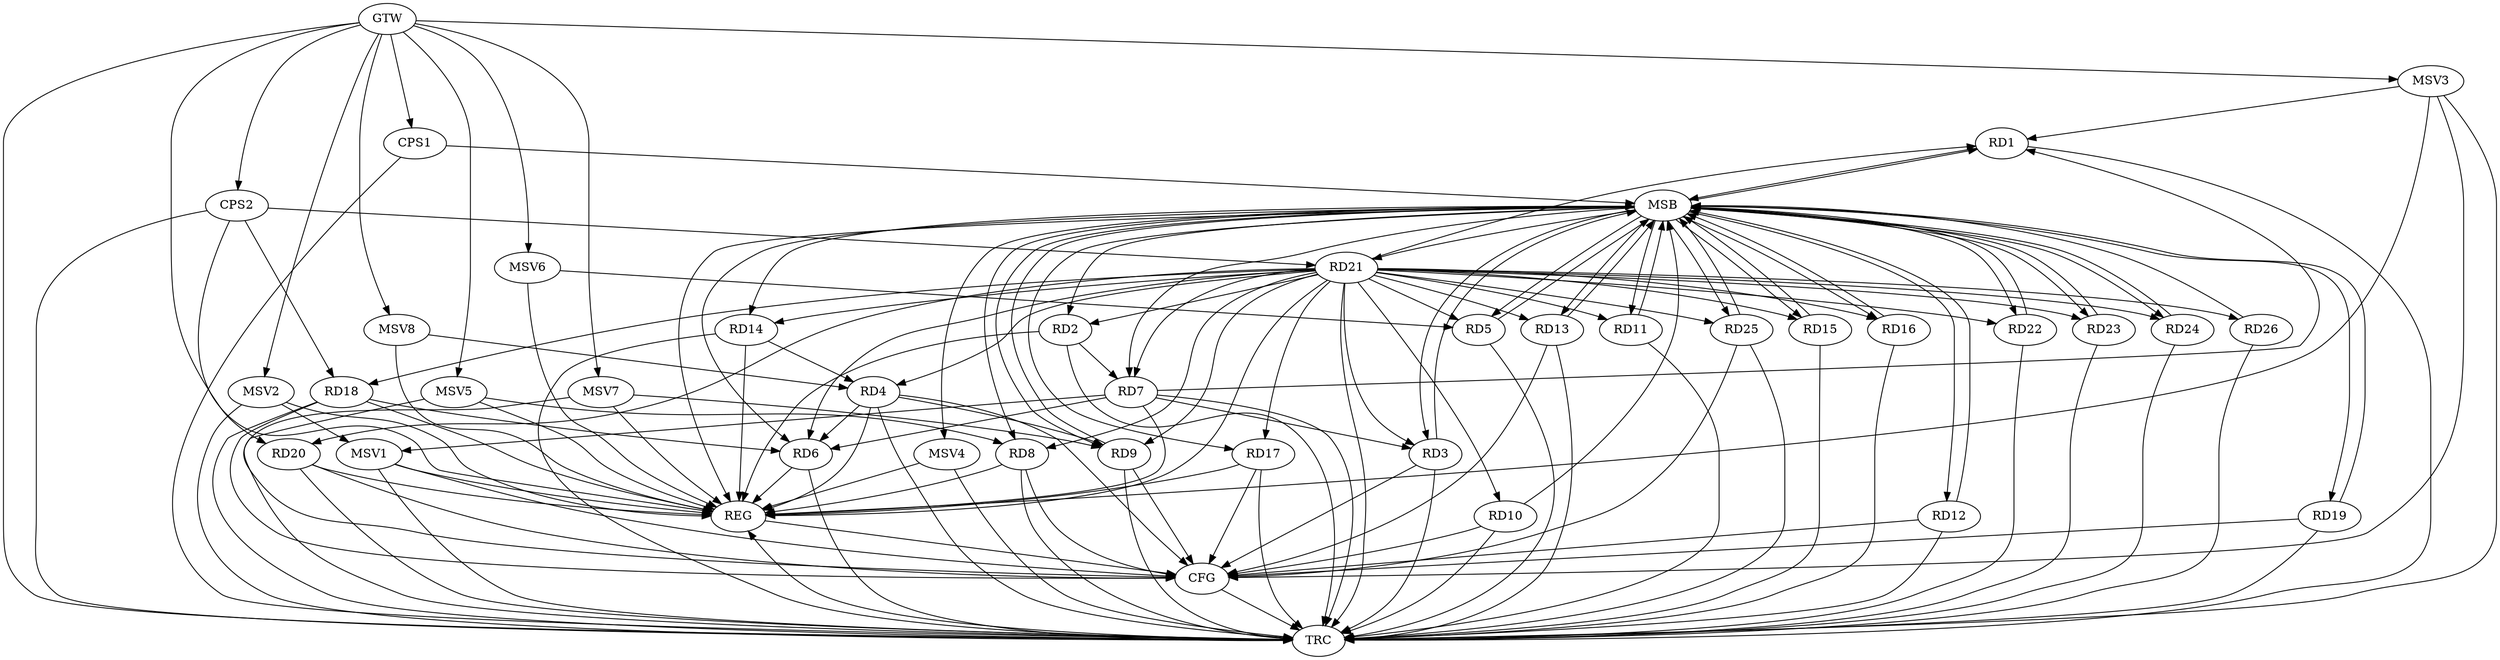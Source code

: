 strict digraph G {
  RD1 [ label="RD1" ];
  RD2 [ label="RD2" ];
  RD3 [ label="RD3" ];
  RD4 [ label="RD4" ];
  RD5 [ label="RD5" ];
  RD6 [ label="RD6" ];
  RD7 [ label="RD7" ];
  RD8 [ label="RD8" ];
  RD9 [ label="RD9" ];
  RD10 [ label="RD10" ];
  RD11 [ label="RD11" ];
  RD12 [ label="RD12" ];
  RD13 [ label="RD13" ];
  RD14 [ label="RD14" ];
  RD15 [ label="RD15" ];
  RD16 [ label="RD16" ];
  RD17 [ label="RD17" ];
  RD18 [ label="RD18" ];
  RD19 [ label="RD19" ];
  RD20 [ label="RD20" ];
  RD21 [ label="RD21" ];
  RD22 [ label="RD22" ];
  RD23 [ label="RD23" ];
  RD24 [ label="RD24" ];
  RD25 [ label="RD25" ];
  RD26 [ label="RD26" ];
  CPS1 [ label="CPS1" ];
  CPS2 [ label="CPS2" ];
  GTW [ label="GTW" ];
  REG [ label="REG" ];
  MSB [ label="MSB" ];
  CFG [ label="CFG" ];
  TRC [ label="TRC" ];
  MSV1 [ label="MSV1" ];
  MSV2 [ label="MSV2" ];
  MSV3 [ label="MSV3" ];
  MSV4 [ label="MSV4" ];
  MSV5 [ label="MSV5" ];
  MSV6 [ label="MSV6" ];
  MSV7 [ label="MSV7" ];
  MSV8 [ label="MSV8" ];
  RD7 -> RD1;
  RD2 -> RD7;
  RD21 -> RD2;
  RD7 -> RD3;
  RD4 -> RD6;
  RD4 -> RD9;
  RD14 -> RD4;
  RD21 -> RD4;
  RD21 -> RD5;
  RD7 -> RD6;
  RD18 -> RD6;
  RD21 -> RD7;
  RD21 -> RD10;
  RD21 -> RD23;
  CPS2 -> RD21;
  CPS2 -> RD18;
  GTW -> RD20;
  GTW -> CPS1;
  GTW -> CPS2;
  RD2 -> REG;
  RD4 -> REG;
  RD6 -> REG;
  RD7 -> REG;
  RD8 -> REG;
  RD14 -> REG;
  RD17 -> REG;
  RD18 -> REG;
  RD20 -> REG;
  RD21 -> REG;
  CPS2 -> REG;
  RD1 -> MSB;
  MSB -> RD3;
  MSB -> REG;
  RD3 -> MSB;
  RD5 -> MSB;
  MSB -> RD8;
  MSB -> RD12;
  RD9 -> MSB;
  MSB -> RD17;
  MSB -> RD23;
  RD10 -> MSB;
  MSB -> RD2;
  RD11 -> MSB;
  MSB -> RD13;
  RD12 -> MSB;
  MSB -> RD6;
  RD13 -> MSB;
  RD15 -> MSB;
  MSB -> RD7;
  MSB -> RD9;
  MSB -> RD11;
  MSB -> RD25;
  RD16 -> MSB;
  RD19 -> MSB;
  MSB -> RD1;
  MSB -> RD21;
  MSB -> RD22;
  RD22 -> MSB;
  RD23 -> MSB;
  MSB -> RD19;
  RD24 -> MSB;
  RD25 -> MSB;
  MSB -> RD15;
  MSB -> RD24;
  RD26 -> MSB;
  MSB -> RD5;
  MSB -> RD16;
  CPS1 -> MSB;
  MSB -> RD14;
  RD25 -> CFG;
  RD12 -> CFG;
  RD17 -> CFG;
  RD8 -> CFG;
  RD20 -> CFG;
  RD3 -> CFG;
  RD10 -> CFG;
  RD13 -> CFG;
  RD18 -> CFG;
  RD4 -> CFG;
  RD19 -> CFG;
  RD9 -> CFG;
  REG -> CFG;
  RD1 -> TRC;
  RD2 -> TRC;
  RD3 -> TRC;
  RD4 -> TRC;
  RD5 -> TRC;
  RD6 -> TRC;
  RD7 -> TRC;
  RD8 -> TRC;
  RD9 -> TRC;
  RD10 -> TRC;
  RD11 -> TRC;
  RD12 -> TRC;
  RD13 -> TRC;
  RD14 -> TRC;
  RD15 -> TRC;
  RD16 -> TRC;
  RD17 -> TRC;
  RD18 -> TRC;
  RD19 -> TRC;
  RD20 -> TRC;
  RD21 -> TRC;
  RD22 -> TRC;
  RD23 -> TRC;
  RD24 -> TRC;
  RD25 -> TRC;
  RD26 -> TRC;
  CPS1 -> TRC;
  CPS2 -> TRC;
  GTW -> TRC;
  CFG -> TRC;
  TRC -> REG;
  RD21 -> RD24;
  RD21 -> RD6;
  RD21 -> RD20;
  RD21 -> RD13;
  RD21 -> RD18;
  RD21 -> RD15;
  RD21 -> RD11;
  RD21 -> RD3;
  RD21 -> RD25;
  RD21 -> RD14;
  RD21 -> RD22;
  RD21 -> RD17;
  RD21 -> RD1;
  RD21 -> RD26;
  RD21 -> RD8;
  RD21 -> RD16;
  RD21 -> RD9;
  RD7 -> MSV1;
  MSV1 -> REG;
  MSV1 -> TRC;
  MSV1 -> CFG;
  MSV2 -> MSV1;
  GTW -> MSV2;
  MSV2 -> REG;
  MSV2 -> TRC;
  MSV3 -> RD1;
  GTW -> MSV3;
  MSV3 -> REG;
  MSV3 -> TRC;
  MSV3 -> CFG;
  MSB -> MSV4;
  MSV4 -> REG;
  MSV4 -> TRC;
  MSV5 -> RD8;
  GTW -> MSV5;
  MSV5 -> REG;
  MSV5 -> CFG;
  MSV6 -> RD5;
  GTW -> MSV6;
  MSV6 -> REG;
  MSV7 -> RD9;
  GTW -> MSV7;
  MSV7 -> REG;
  MSV7 -> TRC;
  MSV8 -> RD4;
  GTW -> MSV8;
  MSV8 -> REG;
}
